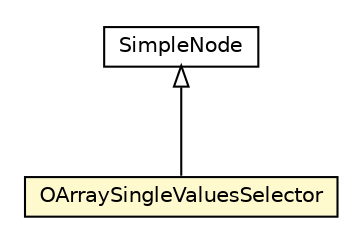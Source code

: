 #!/usr/local/bin/dot
#
# Class diagram 
# Generated by UMLGraph version R5_6-24-gf6e263 (http://www.umlgraph.org/)
#

digraph G {
	edge [fontname="Helvetica",fontsize=10,labelfontname="Helvetica",labelfontsize=10];
	node [fontname="Helvetica",fontsize=10,shape=plaintext];
	nodesep=0.25;
	ranksep=0.5;
	// com.orientechnologies.orient.core.sql.parser.OArraySingleValuesSelector
	c1549242 [label=<<table title="com.orientechnologies.orient.core.sql.parser.OArraySingleValuesSelector" border="0" cellborder="1" cellspacing="0" cellpadding="2" port="p" bgcolor="lemonChiffon" href="./OArraySingleValuesSelector.html">
		<tr><td><table border="0" cellspacing="0" cellpadding="1">
<tr><td align="center" balign="center"> OArraySingleValuesSelector </td></tr>
		</table></td></tr>
		</table>>, URL="./OArraySingleValuesSelector.html", fontname="Helvetica", fontcolor="black", fontsize=10.0];
	// com.orientechnologies.orient.core.sql.parser.SimpleNode
	c1549339 [label=<<table title="com.orientechnologies.orient.core.sql.parser.SimpleNode" border="0" cellborder="1" cellspacing="0" cellpadding="2" port="p" href="./SimpleNode.html">
		<tr><td><table border="0" cellspacing="0" cellpadding="1">
<tr><td align="center" balign="center"> SimpleNode </td></tr>
		</table></td></tr>
		</table>>, URL="./SimpleNode.html", fontname="Helvetica", fontcolor="black", fontsize=10.0];
	//com.orientechnologies.orient.core.sql.parser.OArraySingleValuesSelector extends com.orientechnologies.orient.core.sql.parser.SimpleNode
	c1549339:p -> c1549242:p [dir=back,arrowtail=empty];
}

